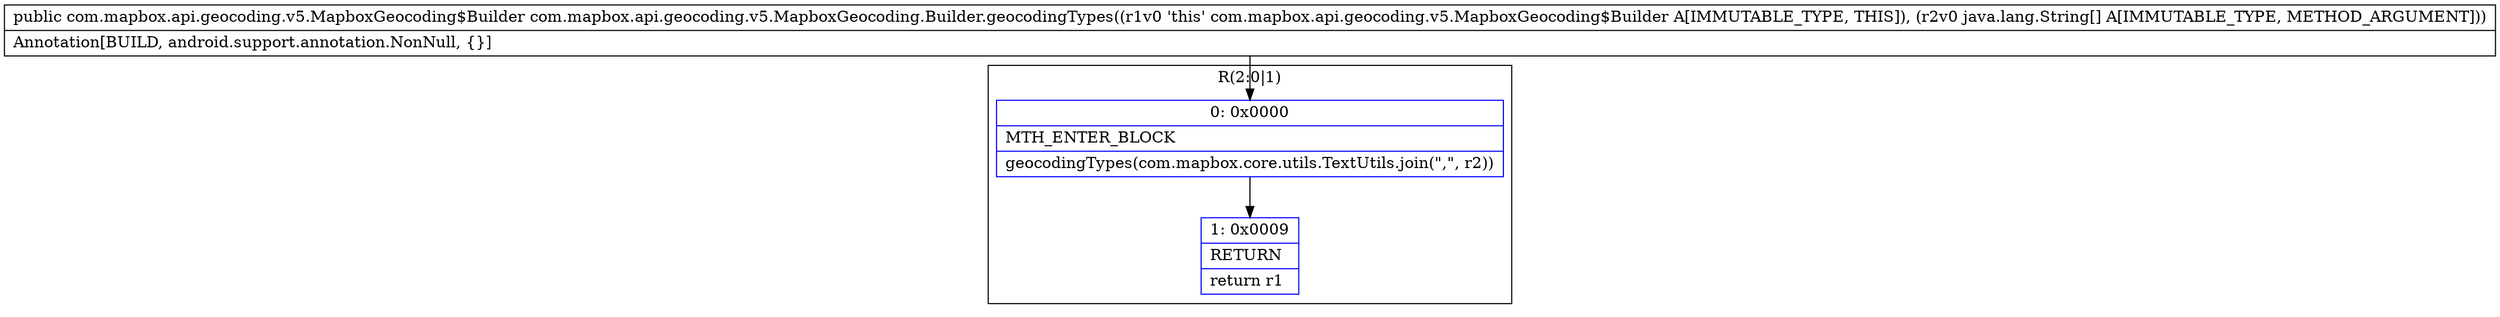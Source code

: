 digraph "CFG forcom.mapbox.api.geocoding.v5.MapboxGeocoding.Builder.geocodingTypes([Ljava\/lang\/String;)Lcom\/mapbox\/api\/geocoding\/v5\/MapboxGeocoding$Builder;" {
subgraph cluster_Region_1171588847 {
label = "R(2:0|1)";
node [shape=record,color=blue];
Node_0 [shape=record,label="{0\:\ 0x0000|MTH_ENTER_BLOCK\l|geocodingTypes(com.mapbox.core.utils.TextUtils.join(\",\", r2))\l}"];
Node_1 [shape=record,label="{1\:\ 0x0009|RETURN\l|return r1\l}"];
}
MethodNode[shape=record,label="{public com.mapbox.api.geocoding.v5.MapboxGeocoding$Builder com.mapbox.api.geocoding.v5.MapboxGeocoding.Builder.geocodingTypes((r1v0 'this' com.mapbox.api.geocoding.v5.MapboxGeocoding$Builder A[IMMUTABLE_TYPE, THIS]), (r2v0 java.lang.String[] A[IMMUTABLE_TYPE, METHOD_ARGUMENT]))  | Annotation[BUILD, android.support.annotation.NonNull, \{\}]\l}"];
MethodNode -> Node_0;
Node_0 -> Node_1;
}

